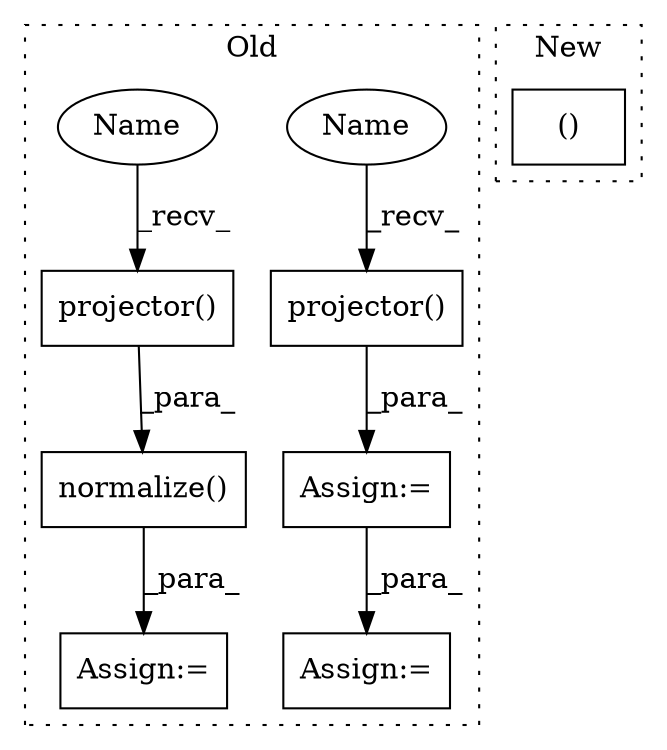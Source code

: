 digraph G {
subgraph cluster0 {
1 [label="projector()" a="75" s="6955,6976" l="15,1" shape="box"];
3 [label="Assign:=" a="68" s="6952" l="3" shape="box"];
4 [label="Assign:=" a="68" s="7091" l="3" shape="box"];
5 [label="projector()" a="75" s="6919,6940" l="15,1" shape="box"];
6 [label="Assign:=" a="68" s="7054" l="3" shape="box"];
7 [label="normalize()" a="75" s="7057,7071" l="12,9" shape="box"];
8 [label="Name" a="87" s="6955" l="4" shape="ellipse"];
9 [label="Name" a="87" s="6919" l="4" shape="ellipse"];
label = "Old";
style="dotted";
}
subgraph cluster1 {
2 [label="()" a="54" s="6921" l="4" shape="box"];
label = "New";
style="dotted";
}
1 -> 3 [label="_para_"];
3 -> 4 [label="_para_"];
5 -> 7 [label="_para_"];
7 -> 6 [label="_para_"];
8 -> 1 [label="_recv_"];
9 -> 5 [label="_recv_"];
}